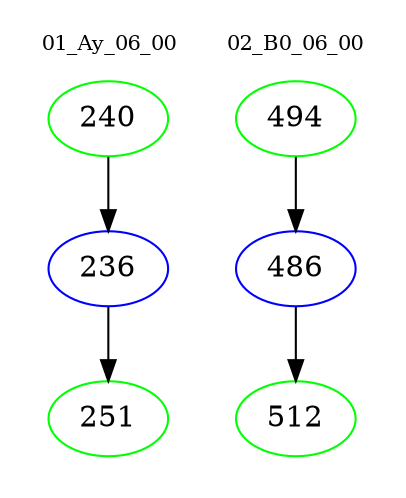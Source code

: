 digraph{
subgraph cluster_0 {
color = white
label = "01_Ay_06_00";
fontsize=10;
T0_240 [label="240", color="green"]
T0_240 -> T0_236 [color="black"]
T0_236 [label="236", color="blue"]
T0_236 -> T0_251 [color="black"]
T0_251 [label="251", color="green"]
}
subgraph cluster_1 {
color = white
label = "02_B0_06_00";
fontsize=10;
T1_494 [label="494", color="green"]
T1_494 -> T1_486 [color="black"]
T1_486 [label="486", color="blue"]
T1_486 -> T1_512 [color="black"]
T1_512 [label="512", color="green"]
}
}
